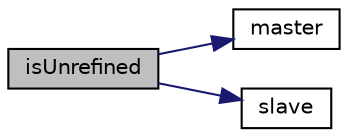 digraph "isUnrefined"
{
  bgcolor="transparent";
  edge [fontname="Helvetica",fontsize="10",labelfontname="Helvetica",labelfontsize="10"];
  node [fontname="Helvetica",fontsize="10",shape=record];
  rankdir="LR";
  Node1 [label="isUnrefined",height=0.2,width=0.4,color="black", fillcolor="grey75", style="filled", fontcolor="black"];
  Node1 -> Node2 [color="midnightblue",fontsize="10",style="solid",fontname="Helvetica"];
  Node2 [label="master",height=0.2,width=0.4,color="black",URL="$a02478.html#a70c8bfa8e9549454b4f0e2d65fcd857f"];
  Node1 -> Node3 [color="midnightblue",fontsize="10",style="solid",fontname="Helvetica"];
  Node3 [label="slave",height=0.2,width=0.4,color="black",URL="$a02478.html#a7caa457326639811a84208f47a05ec7d"];
}
